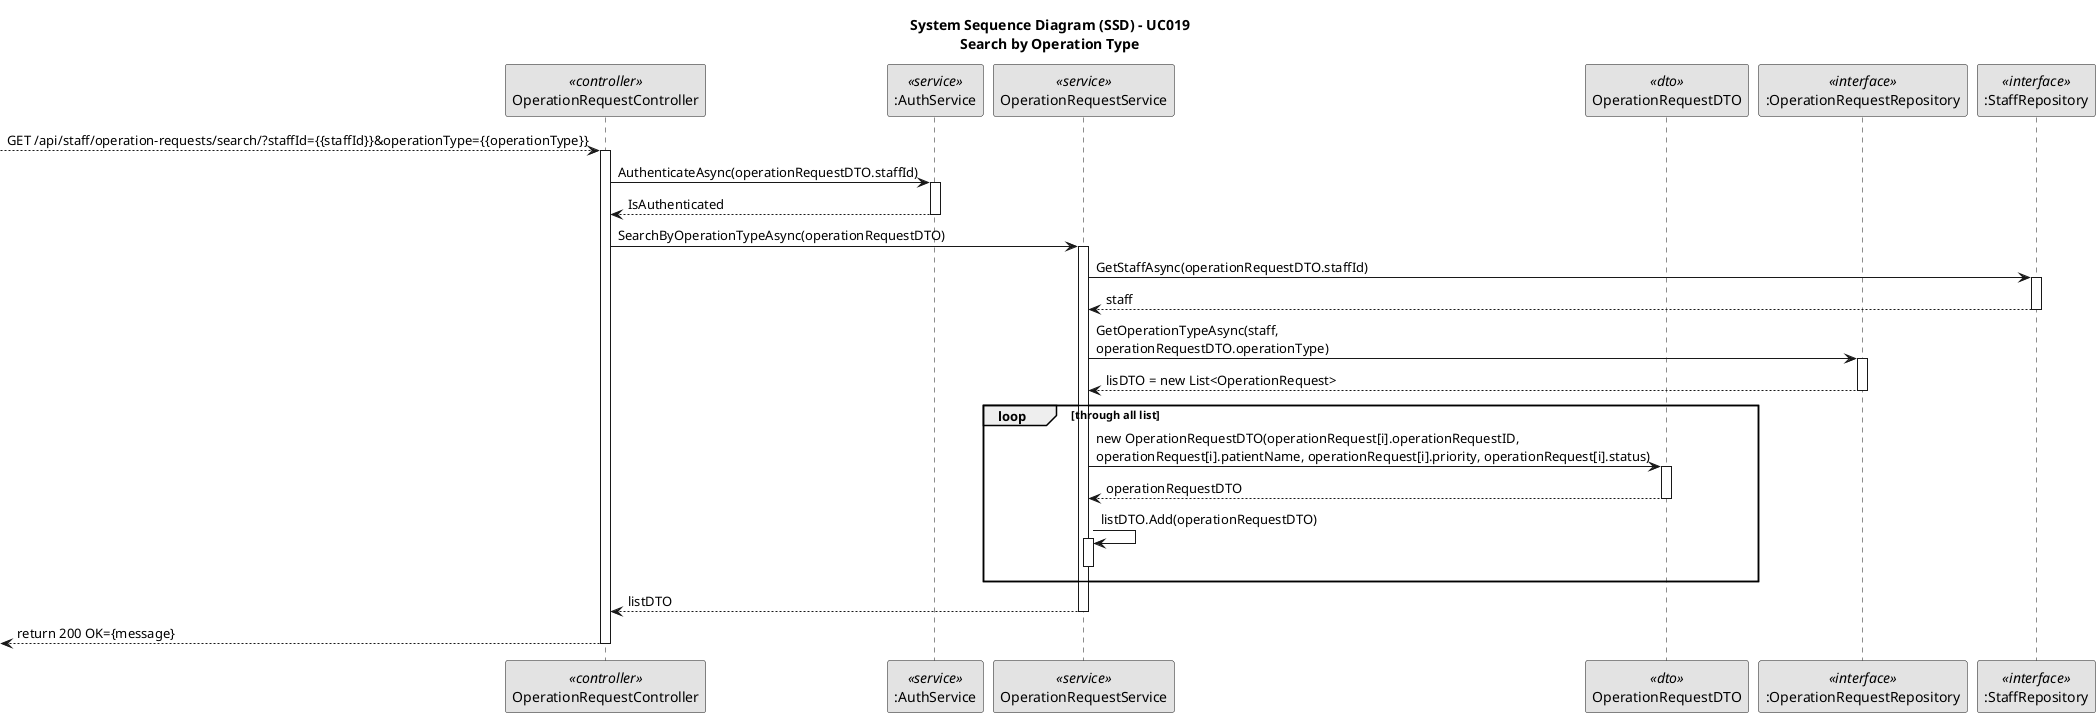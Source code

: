 @startuml "uc019-system-sequence-diagram_search-operation-type"
skinparam monochrome true
skinparam packageStyle rectangle
skinparam shadowing false

title System Sequence Diagram (SSD) - UC019\nSearch by Operation Type
participant OperationRequestController as Controller <<controller>>
participant ":AuthService" as AuthService <<service>>
participant OperationRequestService as Service <<service>>
participant OperationRequestDTO as DTO <<dto>>
participant ":OperationRequestRepository" as Repository <<interface>>
participant ":StaffRepository" as StaffRepository <<interface>>

--> Controller: GET /api/staff/operation-requests/search/?staffId={{staffId}}&operationType={{operationType}}
activate Controller
    Controller -> AuthService: AuthenticateAsync(operationRequestDTO.staffId)
    activate AuthService
        AuthService --> Controller: IsAuthenticated
        deactivate AuthService

    Controller -> Service: SearchByOperationTypeAsync(operationRequestDTO)
    activate Service 
        Service -> StaffRepository: GetStaffAsync(operationRequestDTO.staffId)
        activate StaffRepository
            StaffRepository --> Service: staff
            deactivate StaffRepository 

        Service -> Repository: GetOperationTypeAsync(staff,\noperationRequestDTO.operationType)
        activate Repository
            Repository --> Service: lisDTO = new List<OperationRequest>
            deactivate Repository
            loop through all list
                Service -> DTO: new OperationRequestDTO(operationRequest[i].operationRequestID,\noperationRequest[i].patientName, operationRequest[i].priority, operationRequest[i].status)
                activate DTO
                    DTO --> Service: operationRequestDTO
                    deactivate DTO
                Service -> Service: listDTO.Add(operationRequestDTO)
                activate Service
                    deactivate Service
            end
        Service --> Controller: listDTO
        deactivate Service

    <-- Controller: return 200 OK={message} 
    deactivate Controller

@enduml